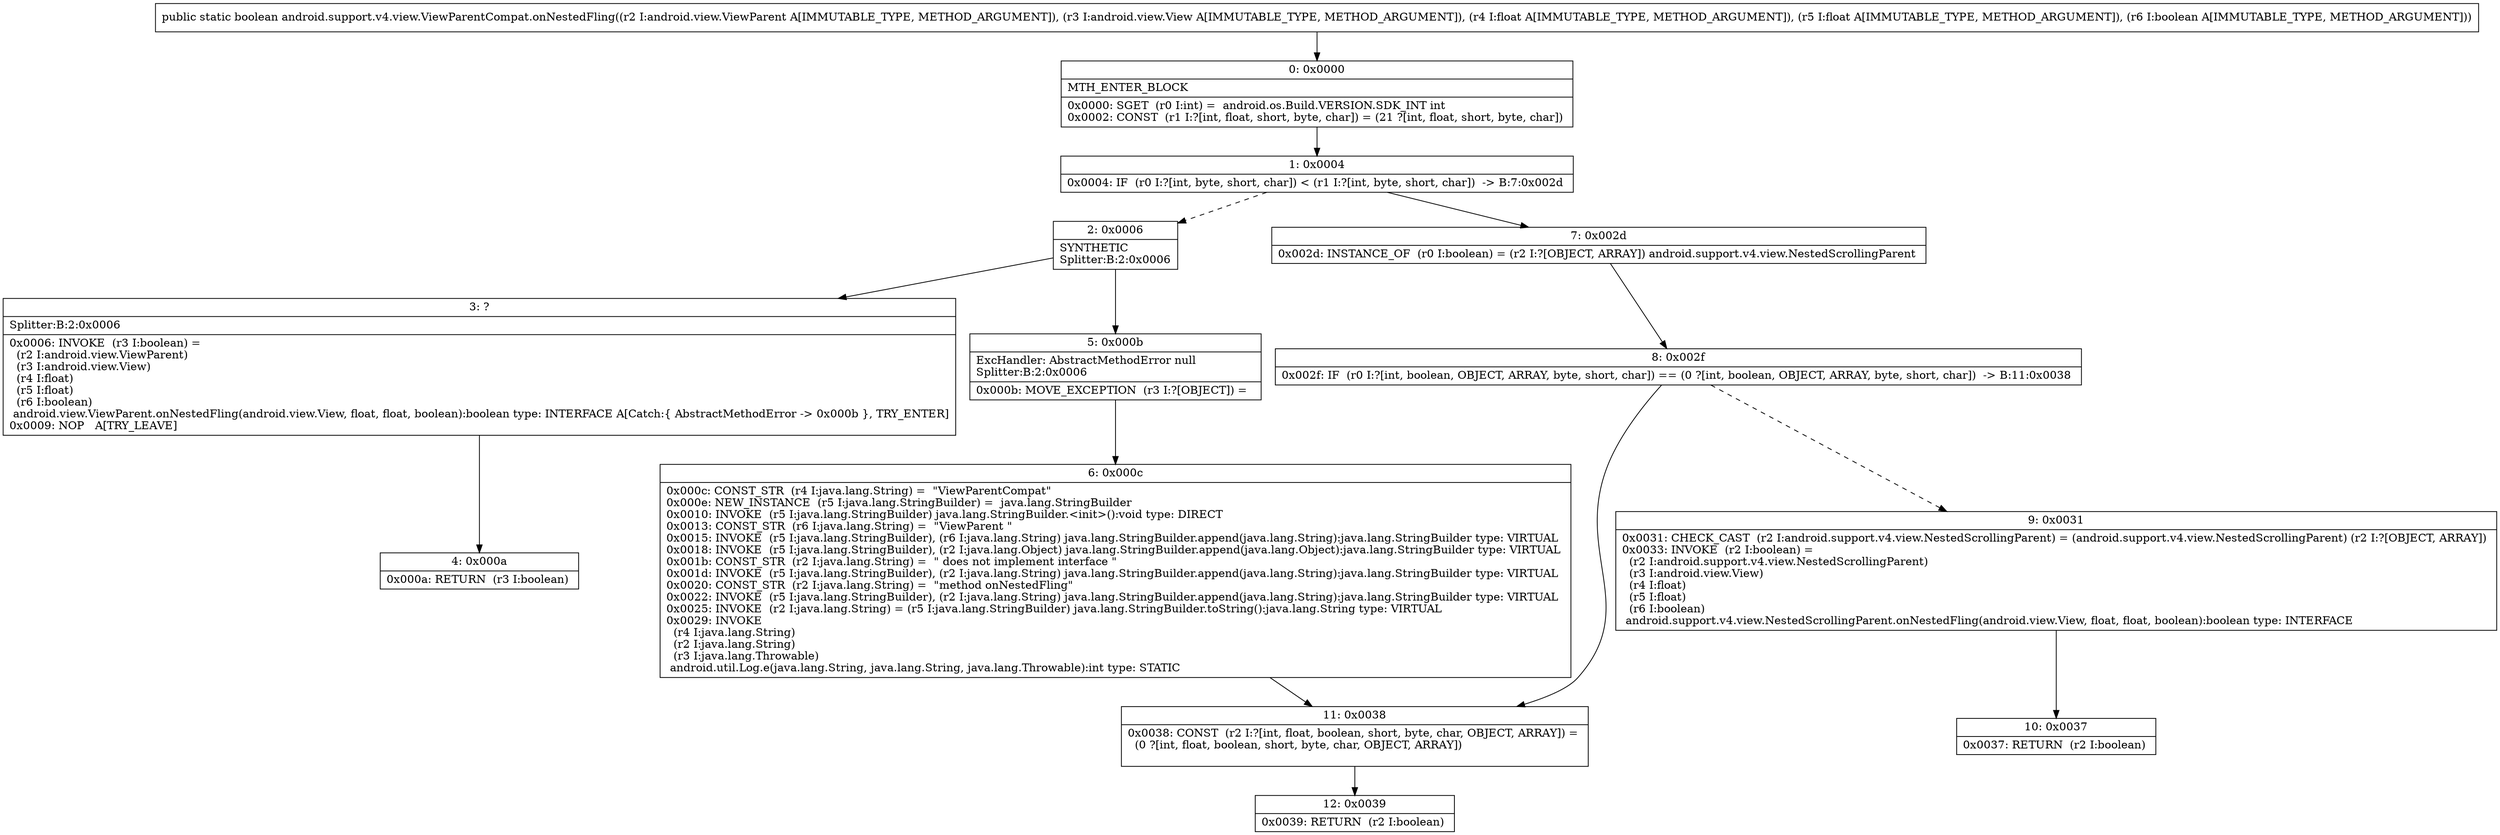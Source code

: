digraph "CFG forandroid.support.v4.view.ViewParentCompat.onNestedFling(Landroid\/view\/ViewParent;Landroid\/view\/View;FFZ)Z" {
Node_0 [shape=record,label="{0\:\ 0x0000|MTH_ENTER_BLOCK\l|0x0000: SGET  (r0 I:int) =  android.os.Build.VERSION.SDK_INT int \l0x0002: CONST  (r1 I:?[int, float, short, byte, char]) = (21 ?[int, float, short, byte, char]) \l}"];
Node_1 [shape=record,label="{1\:\ 0x0004|0x0004: IF  (r0 I:?[int, byte, short, char]) \< (r1 I:?[int, byte, short, char])  \-\> B:7:0x002d \l}"];
Node_2 [shape=record,label="{2\:\ 0x0006|SYNTHETIC\lSplitter:B:2:0x0006\l}"];
Node_3 [shape=record,label="{3\:\ ?|Splitter:B:2:0x0006\l|0x0006: INVOKE  (r3 I:boolean) = \l  (r2 I:android.view.ViewParent)\l  (r3 I:android.view.View)\l  (r4 I:float)\l  (r5 I:float)\l  (r6 I:boolean)\l android.view.ViewParent.onNestedFling(android.view.View, float, float, boolean):boolean type: INTERFACE A[Catch:\{ AbstractMethodError \-\> 0x000b \}, TRY_ENTER]\l0x0009: NOP   A[TRY_LEAVE]\l}"];
Node_4 [shape=record,label="{4\:\ 0x000a|0x000a: RETURN  (r3 I:boolean) \l}"];
Node_5 [shape=record,label="{5\:\ 0x000b|ExcHandler: AbstractMethodError null\lSplitter:B:2:0x0006\l|0x000b: MOVE_EXCEPTION  (r3 I:?[OBJECT]) =  \l}"];
Node_6 [shape=record,label="{6\:\ 0x000c|0x000c: CONST_STR  (r4 I:java.lang.String) =  \"ViewParentCompat\" \l0x000e: NEW_INSTANCE  (r5 I:java.lang.StringBuilder) =  java.lang.StringBuilder \l0x0010: INVOKE  (r5 I:java.lang.StringBuilder) java.lang.StringBuilder.\<init\>():void type: DIRECT \l0x0013: CONST_STR  (r6 I:java.lang.String) =  \"ViewParent \" \l0x0015: INVOKE  (r5 I:java.lang.StringBuilder), (r6 I:java.lang.String) java.lang.StringBuilder.append(java.lang.String):java.lang.StringBuilder type: VIRTUAL \l0x0018: INVOKE  (r5 I:java.lang.StringBuilder), (r2 I:java.lang.Object) java.lang.StringBuilder.append(java.lang.Object):java.lang.StringBuilder type: VIRTUAL \l0x001b: CONST_STR  (r2 I:java.lang.String) =  \" does not implement interface \" \l0x001d: INVOKE  (r5 I:java.lang.StringBuilder), (r2 I:java.lang.String) java.lang.StringBuilder.append(java.lang.String):java.lang.StringBuilder type: VIRTUAL \l0x0020: CONST_STR  (r2 I:java.lang.String) =  \"method onNestedFling\" \l0x0022: INVOKE  (r5 I:java.lang.StringBuilder), (r2 I:java.lang.String) java.lang.StringBuilder.append(java.lang.String):java.lang.StringBuilder type: VIRTUAL \l0x0025: INVOKE  (r2 I:java.lang.String) = (r5 I:java.lang.StringBuilder) java.lang.StringBuilder.toString():java.lang.String type: VIRTUAL \l0x0029: INVOKE  \l  (r4 I:java.lang.String)\l  (r2 I:java.lang.String)\l  (r3 I:java.lang.Throwable)\l android.util.Log.e(java.lang.String, java.lang.String, java.lang.Throwable):int type: STATIC \l}"];
Node_7 [shape=record,label="{7\:\ 0x002d|0x002d: INSTANCE_OF  (r0 I:boolean) = (r2 I:?[OBJECT, ARRAY]) android.support.v4.view.NestedScrollingParent \l}"];
Node_8 [shape=record,label="{8\:\ 0x002f|0x002f: IF  (r0 I:?[int, boolean, OBJECT, ARRAY, byte, short, char]) == (0 ?[int, boolean, OBJECT, ARRAY, byte, short, char])  \-\> B:11:0x0038 \l}"];
Node_9 [shape=record,label="{9\:\ 0x0031|0x0031: CHECK_CAST  (r2 I:android.support.v4.view.NestedScrollingParent) = (android.support.v4.view.NestedScrollingParent) (r2 I:?[OBJECT, ARRAY]) \l0x0033: INVOKE  (r2 I:boolean) = \l  (r2 I:android.support.v4.view.NestedScrollingParent)\l  (r3 I:android.view.View)\l  (r4 I:float)\l  (r5 I:float)\l  (r6 I:boolean)\l android.support.v4.view.NestedScrollingParent.onNestedFling(android.view.View, float, float, boolean):boolean type: INTERFACE \l}"];
Node_10 [shape=record,label="{10\:\ 0x0037|0x0037: RETURN  (r2 I:boolean) \l}"];
Node_11 [shape=record,label="{11\:\ 0x0038|0x0038: CONST  (r2 I:?[int, float, boolean, short, byte, char, OBJECT, ARRAY]) = \l  (0 ?[int, float, boolean, short, byte, char, OBJECT, ARRAY])\l \l}"];
Node_12 [shape=record,label="{12\:\ 0x0039|0x0039: RETURN  (r2 I:boolean) \l}"];
MethodNode[shape=record,label="{public static boolean android.support.v4.view.ViewParentCompat.onNestedFling((r2 I:android.view.ViewParent A[IMMUTABLE_TYPE, METHOD_ARGUMENT]), (r3 I:android.view.View A[IMMUTABLE_TYPE, METHOD_ARGUMENT]), (r4 I:float A[IMMUTABLE_TYPE, METHOD_ARGUMENT]), (r5 I:float A[IMMUTABLE_TYPE, METHOD_ARGUMENT]), (r6 I:boolean A[IMMUTABLE_TYPE, METHOD_ARGUMENT])) }"];
MethodNode -> Node_0;
Node_0 -> Node_1;
Node_1 -> Node_2[style=dashed];
Node_1 -> Node_7;
Node_2 -> Node_3;
Node_2 -> Node_5;
Node_3 -> Node_4;
Node_5 -> Node_6;
Node_6 -> Node_11;
Node_7 -> Node_8;
Node_8 -> Node_9[style=dashed];
Node_8 -> Node_11;
Node_9 -> Node_10;
Node_11 -> Node_12;
}

